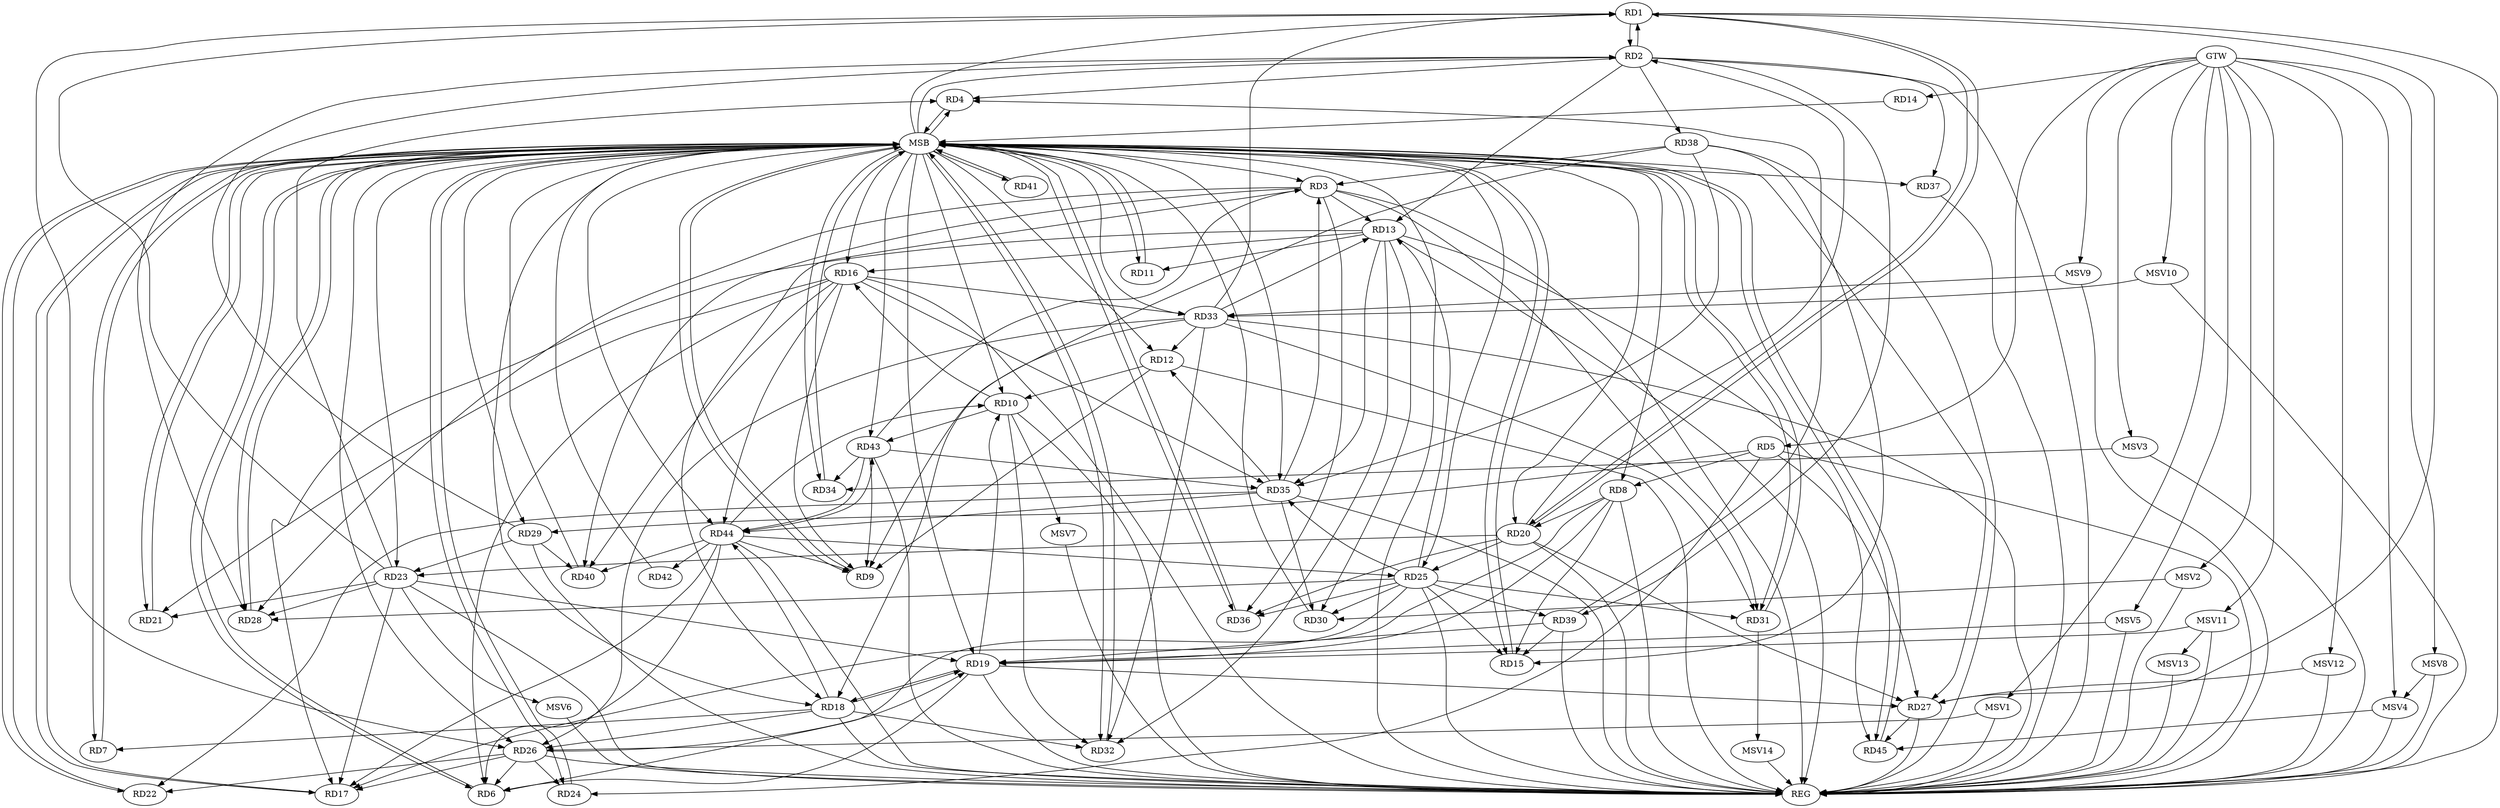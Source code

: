 strict digraph G {
  RD1 [ label="RD1" ];
  RD2 [ label="RD2" ];
  RD3 [ label="RD3" ];
  RD4 [ label="RD4" ];
  RD5 [ label="RD5" ];
  RD6 [ label="RD6" ];
  RD7 [ label="RD7" ];
  RD8 [ label="RD8" ];
  RD9 [ label="RD9" ];
  RD10 [ label="RD10" ];
  RD11 [ label="RD11" ];
  RD12 [ label="RD12" ];
  RD13 [ label="RD13" ];
  RD14 [ label="RD14" ];
  RD15 [ label="RD15" ];
  RD16 [ label="RD16" ];
  RD17 [ label="RD17" ];
  RD18 [ label="RD18" ];
  RD19 [ label="RD19" ];
  RD20 [ label="RD20" ];
  RD21 [ label="RD21" ];
  RD22 [ label="RD22" ];
  RD23 [ label="RD23" ];
  RD24 [ label="RD24" ];
  RD25 [ label="RD25" ];
  RD26 [ label="RD26" ];
  RD27 [ label="RD27" ];
  RD28 [ label="RD28" ];
  RD29 [ label="RD29" ];
  RD30 [ label="RD30" ];
  RD31 [ label="RD31" ];
  RD32 [ label="RD32" ];
  RD33 [ label="RD33" ];
  RD34 [ label="RD34" ];
  RD35 [ label="RD35" ];
  RD36 [ label="RD36" ];
  RD37 [ label="RD37" ];
  RD38 [ label="RD38" ];
  RD39 [ label="RD39" ];
  RD40 [ label="RD40" ];
  RD41 [ label="RD41" ];
  RD42 [ label="RD42" ];
  RD43 [ label="RD43" ];
  RD44 [ label="RD44" ];
  RD45 [ label="RD45" ];
  GTW [ label="GTW" ];
  REG [ label="REG" ];
  MSB [ label="MSB" ];
  MSV1 [ label="MSV1" ];
  MSV2 [ label="MSV2" ];
  MSV3 [ label="MSV3" ];
  MSV4 [ label="MSV4" ];
  MSV5 [ label="MSV5" ];
  MSV6 [ label="MSV6" ];
  MSV7 [ label="MSV7" ];
  MSV8 [ label="MSV8" ];
  MSV9 [ label="MSV9" ];
  MSV10 [ label="MSV10" ];
  MSV11 [ label="MSV11" ];
  MSV12 [ label="MSV12" ];
  MSV13 [ label="MSV13" ];
  MSV14 [ label="MSV14" ];
  RD1 -> RD2;
  RD2 -> RD1;
  RD1 -> RD20;
  RD20 -> RD1;
  RD23 -> RD1;
  RD1 -> RD26;
  RD1 -> RD27;
  RD33 -> RD1;
  RD2 -> RD4;
  RD2 -> RD13;
  RD20 -> RD2;
  RD2 -> RD28;
  RD29 -> RD2;
  RD2 -> RD37;
  RD2 -> RD38;
  RD2 -> RD39;
  RD3 -> RD13;
  RD3 -> RD18;
  RD3 -> RD28;
  RD3 -> RD31;
  RD35 -> RD3;
  RD3 -> RD36;
  RD38 -> RD3;
  RD3 -> RD40;
  RD43 -> RD3;
  RD23 -> RD4;
  RD39 -> RD4;
  RD5 -> RD8;
  RD5 -> RD24;
  RD5 -> RD27;
  RD5 -> RD29;
  RD8 -> RD6;
  RD16 -> RD6;
  RD19 -> RD6;
  RD26 -> RD6;
  RD44 -> RD6;
  RD18 -> RD7;
  RD8 -> RD15;
  RD8 -> RD19;
  RD8 -> RD20;
  RD12 -> RD9;
  RD16 -> RD9;
  RD33 -> RD9;
  RD43 -> RD9;
  RD44 -> RD9;
  RD12 -> RD10;
  RD10 -> RD16;
  RD19 -> RD10;
  RD10 -> RD32;
  RD10 -> RD43;
  RD44 -> RD10;
  RD13 -> RD11;
  RD33 -> RD12;
  RD35 -> RD12;
  RD13 -> RD16;
  RD13 -> RD17;
  RD25 -> RD13;
  RD13 -> RD30;
  RD13 -> RD32;
  RD33 -> RD13;
  RD13 -> RD35;
  RD13 -> RD45;
  RD25 -> RD15;
  RD38 -> RD15;
  RD39 -> RD15;
  RD16 -> RD21;
  RD16 -> RD33;
  RD16 -> RD35;
  RD16 -> RD40;
  RD16 -> RD44;
  RD23 -> RD17;
  RD25 -> RD17;
  RD26 -> RD17;
  RD44 -> RD17;
  RD18 -> RD19;
  RD19 -> RD18;
  RD18 -> RD26;
  RD18 -> RD32;
  RD38 -> RD18;
  RD18 -> RD44;
  RD23 -> RD19;
  RD26 -> RD19;
  RD19 -> RD27;
  RD39 -> RD19;
  RD20 -> RD23;
  RD20 -> RD25;
  RD20 -> RD27;
  RD20 -> RD36;
  RD23 -> RD21;
  RD26 -> RD22;
  RD35 -> RD22;
  RD23 -> RD28;
  RD29 -> RD23;
  RD26 -> RD24;
  RD25 -> RD28;
  RD25 -> RD30;
  RD25 -> RD31;
  RD25 -> RD35;
  RD25 -> RD36;
  RD25 -> RD39;
  RD44 -> RD25;
  RD33 -> RD26;
  RD27 -> RD45;
  RD29 -> RD40;
  RD35 -> RD30;
  RD33 -> RD31;
  RD33 -> RD32;
  RD43 -> RD34;
  RD38 -> RD35;
  RD43 -> RD35;
  RD35 -> RD44;
  RD44 -> RD40;
  RD44 -> RD42;
  RD43 -> RD44;
  RD44 -> RD43;
  GTW -> RD5;
  GTW -> RD14;
  RD1 -> REG;
  RD2 -> REG;
  RD3 -> REG;
  RD5 -> REG;
  RD8 -> REG;
  RD10 -> REG;
  RD12 -> REG;
  RD13 -> REG;
  RD16 -> REG;
  RD18 -> REG;
  RD19 -> REG;
  RD20 -> REG;
  RD23 -> REG;
  RD25 -> REG;
  RD26 -> REG;
  RD27 -> REG;
  RD29 -> REG;
  RD33 -> REG;
  RD35 -> REG;
  RD37 -> REG;
  RD38 -> REG;
  RD39 -> REG;
  RD43 -> REG;
  RD44 -> REG;
  RD4 -> MSB;
  MSB -> RD1;
  MSB -> RD6;
  MSB -> RD8;
  MSB -> RD19;
  MSB -> RD22;
  MSB -> RD27;
  MSB -> RD28;
  MSB -> RD31;
  MSB -> RD34;
  MSB -> REG;
  RD6 -> MSB;
  MSB -> RD25;
  MSB -> RD43;
  RD7 -> MSB;
  MSB -> RD12;
  MSB -> RD20;
  MSB -> RD21;
  MSB -> RD32;
  MSB -> RD44;
  RD9 -> MSB;
  MSB -> RD37;
  RD11 -> MSB;
  MSB -> RD2;
  MSB -> RD7;
  MSB -> RD10;
  MSB -> RD16;
  MSB -> RD23;
  MSB -> RD29;
  MSB -> RD36;
  MSB -> RD45;
  RD14 -> MSB;
  MSB -> RD11;
  RD15 -> MSB;
  MSB -> RD9;
  RD17 -> MSB;
  MSB -> RD3;
  RD21 -> MSB;
  MSB -> RD41;
  RD22 -> MSB;
  MSB -> RD4;
  MSB -> RD17;
  MSB -> RD18;
  MSB -> RD26;
  RD24 -> MSB;
  MSB -> RD33;
  RD28 -> MSB;
  RD30 -> MSB;
  MSB -> RD15;
  RD31 -> MSB;
  RD32 -> MSB;
  RD34 -> MSB;
  RD36 -> MSB;
  MSB -> RD24;
  RD40 -> MSB;
  RD41 -> MSB;
  MSB -> RD35;
  RD42 -> MSB;
  RD45 -> MSB;
  MSV1 -> RD26;
  GTW -> MSV1;
  MSV1 -> REG;
  MSV2 -> RD30;
  GTW -> MSV2;
  MSV2 -> REG;
  MSV3 -> RD34;
  GTW -> MSV3;
  MSV3 -> REG;
  MSV4 -> RD45;
  GTW -> MSV4;
  MSV4 -> REG;
  MSV5 -> RD19;
  GTW -> MSV5;
  MSV5 -> REG;
  RD23 -> MSV6;
  MSV6 -> REG;
  RD10 -> MSV7;
  MSV7 -> REG;
  MSV8 -> MSV4;
  GTW -> MSV8;
  MSV8 -> REG;
  MSV9 -> RD33;
  GTW -> MSV9;
  MSV9 -> REG;
  MSV10 -> RD33;
  GTW -> MSV10;
  MSV10 -> REG;
  MSV11 -> RD19;
  GTW -> MSV11;
  MSV11 -> REG;
  MSV12 -> RD27;
  GTW -> MSV12;
  MSV12 -> REG;
  MSV11 -> MSV13;
  MSV13 -> REG;
  RD31 -> MSV14;
  MSV14 -> REG;
}
